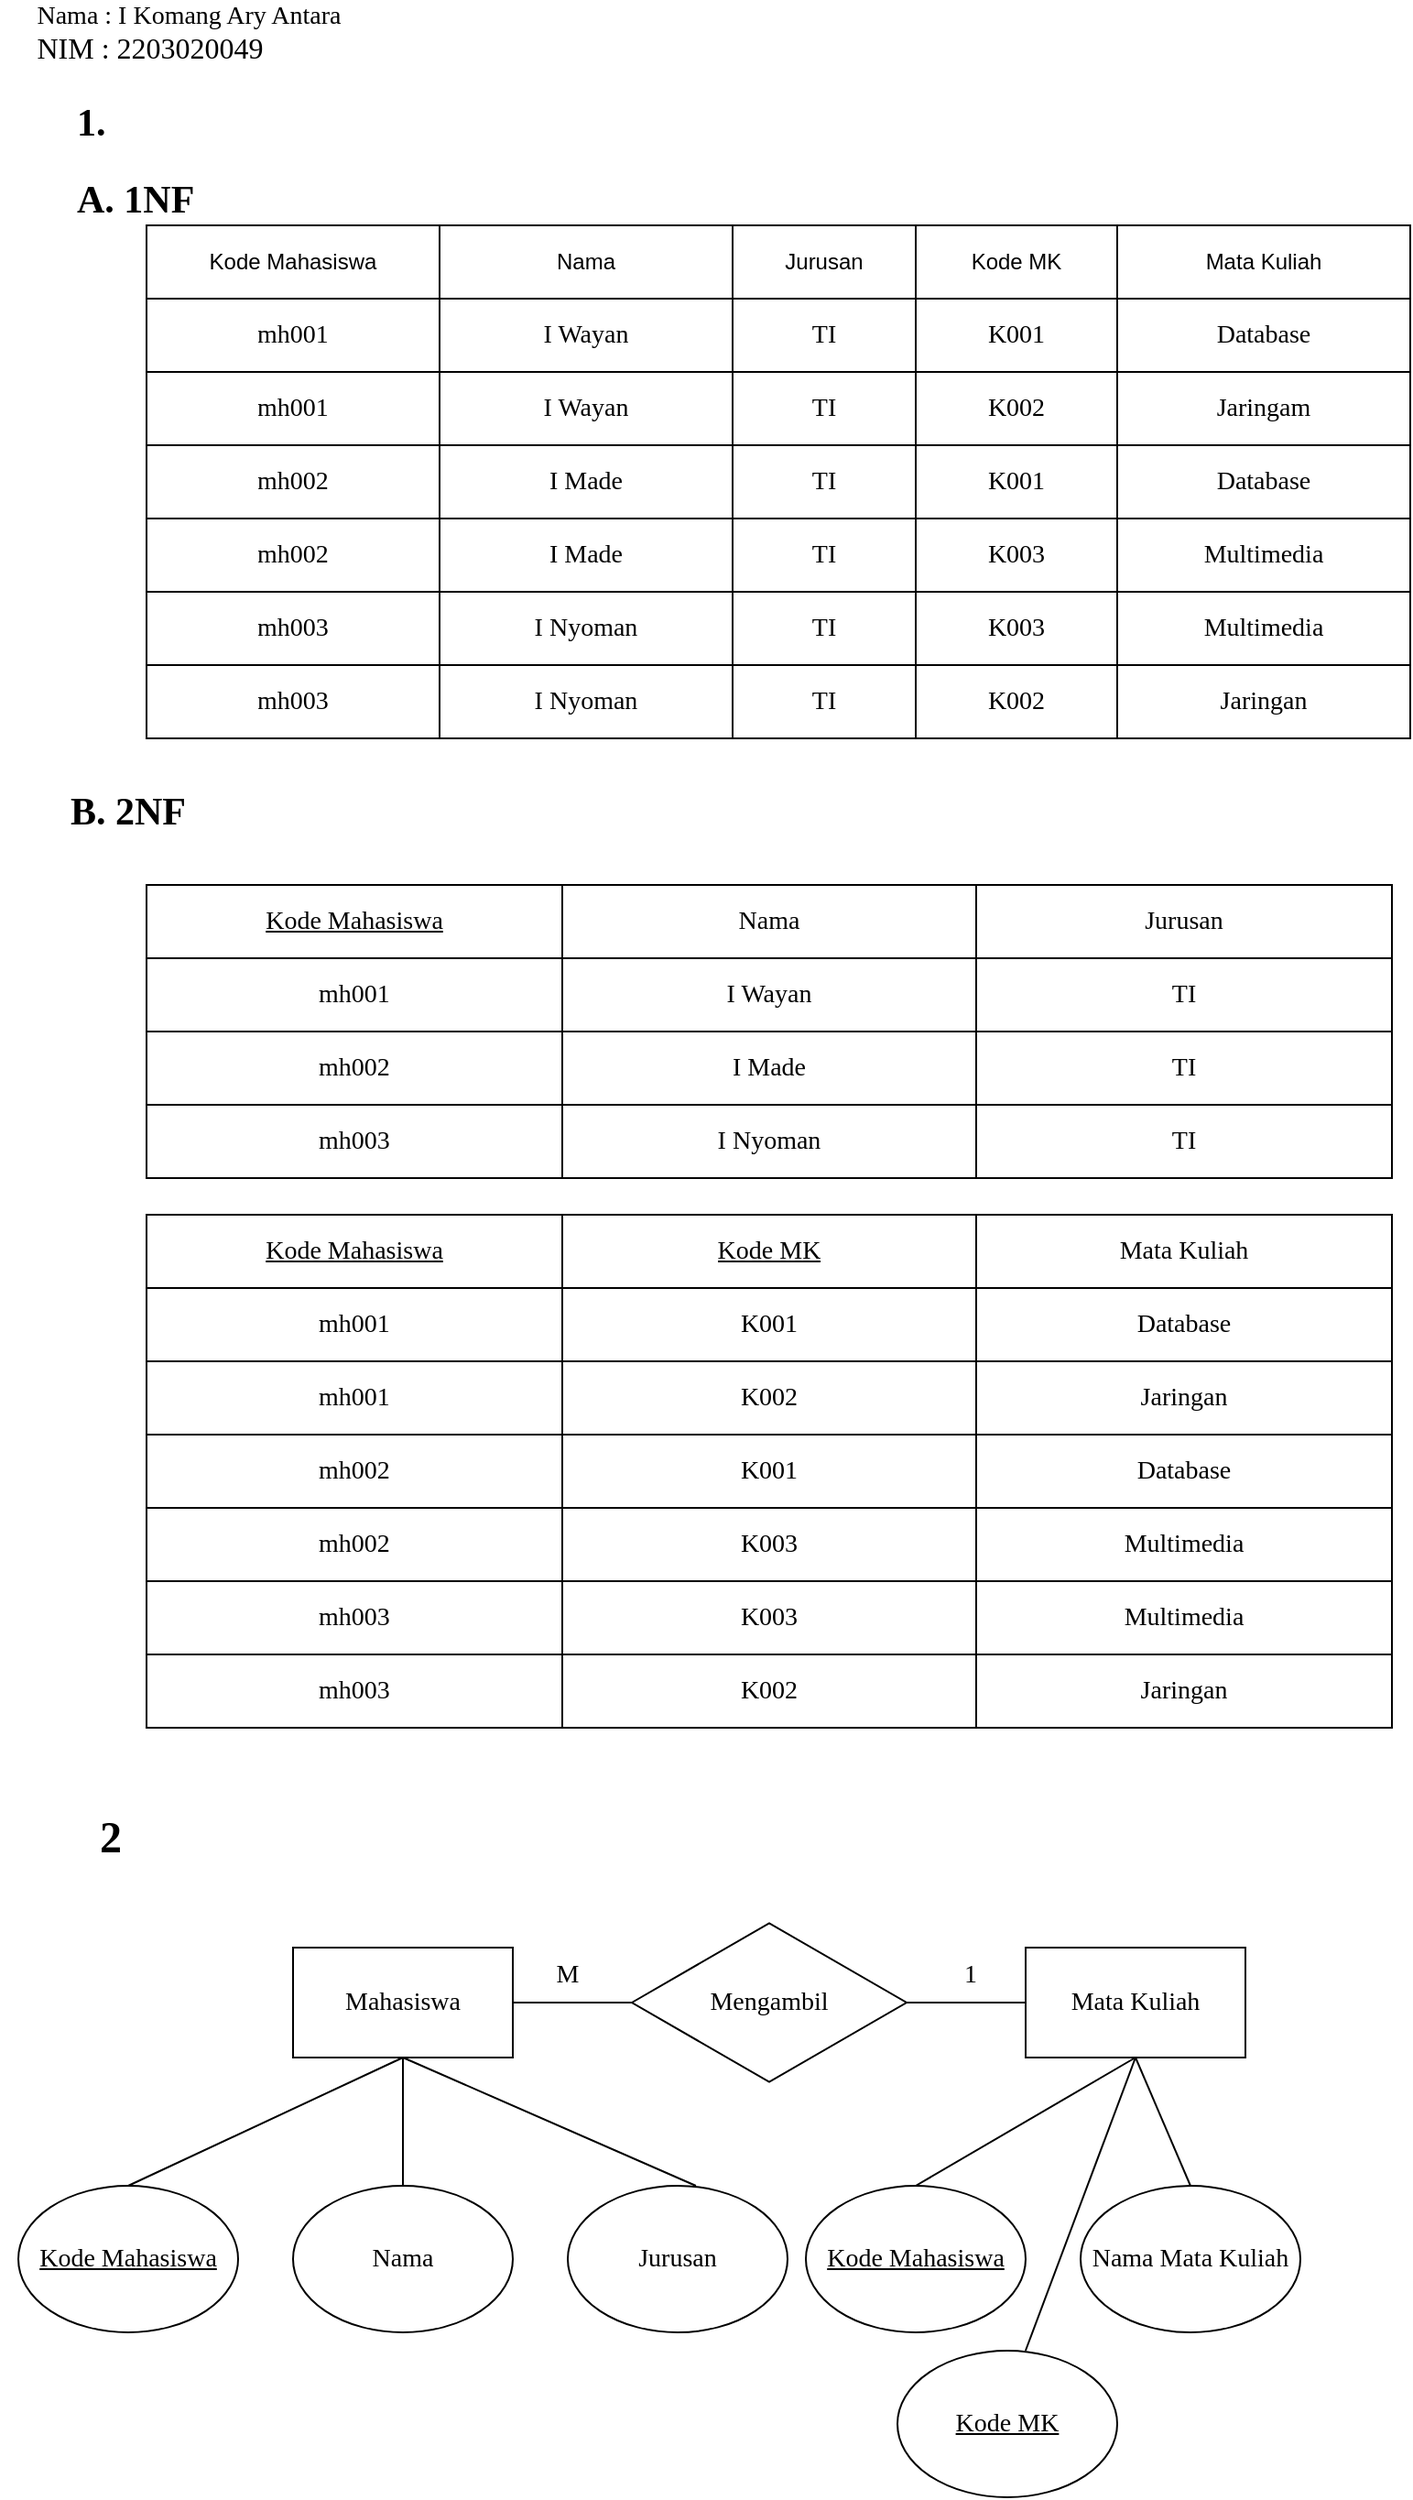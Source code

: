 <mxfile version="20.5.1" type="github">
  <diagram id="8SIuYegPUo8qyP7sDiCX" name="Halaman-1">
    <mxGraphModel dx="868" dy="454" grid="1" gridSize="10" guides="1" tooltips="1" connect="1" arrows="1" fold="1" page="1" pageScale="1" pageWidth="827" pageHeight="1169" math="0" shadow="0">
      <root>
        <mxCell id="0" />
        <mxCell id="1" parent="0" />
        <mxCell id="fAeGSXk5TGe6wn7kvDXG-1" value="Kode Mahasiswa" style="rounded=0;whiteSpace=wrap;html=1;" vertex="1" parent="1">
          <mxGeometry x="80" y="140" width="160" height="40" as="geometry" />
        </mxCell>
        <mxCell id="fAeGSXk5TGe6wn7kvDXG-2" value="&lt;div style=&quot;text-align: left;&quot;&gt;&lt;span style=&quot;background-color: initial;&quot;&gt;&lt;font face=&quot;Times New Roman&quot; style=&quot;font-size: 14px;&quot;&gt;Nama : I Komang Ary Antara&amp;nbsp;&lt;/font&gt;&lt;/span&gt;&lt;/div&gt;&lt;div style=&quot;text-align: left;&quot;&gt;&lt;span style=&quot;background-color: initial;&quot;&gt;&lt;font face=&quot;Times New Roman&quot; size=&quot;3&quot;&gt;NIM : 2203020049&lt;/font&gt;&lt;/span&gt;&lt;/div&gt;" style="text;html=1;strokeColor=none;fillColor=none;align=center;verticalAlign=middle;whiteSpace=wrap;rounded=0;" vertex="1" parent="1">
          <mxGeometry y="20" width="210" height="30" as="geometry" />
        </mxCell>
        <mxCell id="fAeGSXk5TGe6wn7kvDXG-4" value="&lt;h2&gt;1.&amp;nbsp;&amp;nbsp;&lt;/h2&gt;&lt;h2&gt;A. 1NF&lt;/h2&gt;" style="text;html=1;strokeColor=none;fillColor=none;align=left;verticalAlign=middle;whiteSpace=wrap;rounded=0;fontFamily=Times New Roman;fontSize=14;" vertex="1" parent="1">
          <mxGeometry x="40" y="90" width="120" height="30" as="geometry" />
        </mxCell>
        <mxCell id="fAeGSXk5TGe6wn7kvDXG-5" value="Nama" style="rounded=0;whiteSpace=wrap;html=1;" vertex="1" parent="1">
          <mxGeometry x="240" y="140" width="160" height="40" as="geometry" />
        </mxCell>
        <mxCell id="fAeGSXk5TGe6wn7kvDXG-6" value="Jurusan" style="rounded=0;whiteSpace=wrap;html=1;" vertex="1" parent="1">
          <mxGeometry x="400" y="140" width="100" height="40" as="geometry" />
        </mxCell>
        <mxCell id="fAeGSXk5TGe6wn7kvDXG-7" value="Kode MK" style="rounded=0;whiteSpace=wrap;html=1;" vertex="1" parent="1">
          <mxGeometry x="500" y="140" width="110" height="40" as="geometry" />
        </mxCell>
        <mxCell id="fAeGSXk5TGe6wn7kvDXG-8" value="Mata Kuliah" style="rounded=0;whiteSpace=wrap;html=1;" vertex="1" parent="1">
          <mxGeometry x="610" y="140" width="160" height="40" as="geometry" />
        </mxCell>
        <mxCell id="fAeGSXk5TGe6wn7kvDXG-10" value="" style="shape=table;html=1;whiteSpace=wrap;startSize=0;container=1;collapsible=0;childLayout=tableLayout;fontFamily=Times New Roman;fontSize=14;" vertex="1" parent="1">
          <mxGeometry x="80" y="180" width="690" height="240" as="geometry" />
        </mxCell>
        <mxCell id="fAeGSXk5TGe6wn7kvDXG-11" value="" style="shape=tableRow;horizontal=0;startSize=0;swimlaneHead=0;swimlaneBody=0;top=0;left=0;bottom=0;right=0;collapsible=0;dropTarget=0;fillColor=none;points=[[0,0.5],[1,0.5]];portConstraint=eastwest;fontFamily=Times New Roman;fontSize=14;" vertex="1" parent="fAeGSXk5TGe6wn7kvDXG-10">
          <mxGeometry width="690" height="40" as="geometry" />
        </mxCell>
        <mxCell id="fAeGSXk5TGe6wn7kvDXG-96" value="mh001" style="shape=partialRectangle;html=1;whiteSpace=wrap;connectable=0;fillColor=none;top=0;left=0;bottom=0;right=0;overflow=hidden;fontFamily=Times New Roman;fontSize=14;" vertex="1" parent="fAeGSXk5TGe6wn7kvDXG-11">
          <mxGeometry width="160" height="40" as="geometry">
            <mxRectangle width="160" height="40" as="alternateBounds" />
          </mxGeometry>
        </mxCell>
        <mxCell id="fAeGSXk5TGe6wn7kvDXG-93" value="I Wayan" style="shape=partialRectangle;html=1;whiteSpace=wrap;connectable=0;fillColor=none;top=0;left=0;bottom=0;right=0;overflow=hidden;fontFamily=Times New Roman;fontSize=14;" vertex="1" parent="fAeGSXk5TGe6wn7kvDXG-11">
          <mxGeometry x="160" width="160" height="40" as="geometry">
            <mxRectangle width="160" height="40" as="alternateBounds" />
          </mxGeometry>
        </mxCell>
        <mxCell id="fAeGSXk5TGe6wn7kvDXG-12" value="TI" style="shape=partialRectangle;html=1;whiteSpace=wrap;connectable=0;fillColor=none;top=0;left=0;bottom=0;right=0;overflow=hidden;fontFamily=Times New Roman;fontSize=14;" vertex="1" parent="fAeGSXk5TGe6wn7kvDXG-11">
          <mxGeometry x="320" width="100" height="40" as="geometry">
            <mxRectangle width="100" height="40" as="alternateBounds" />
          </mxGeometry>
        </mxCell>
        <mxCell id="fAeGSXk5TGe6wn7kvDXG-13" value="K001" style="shape=partialRectangle;html=1;whiteSpace=wrap;connectable=0;fillColor=none;top=0;left=0;bottom=0;right=0;overflow=hidden;fontFamily=Times New Roman;fontSize=14;" vertex="1" parent="fAeGSXk5TGe6wn7kvDXG-11">
          <mxGeometry x="420" width="110" height="40" as="geometry">
            <mxRectangle width="110" height="40" as="alternateBounds" />
          </mxGeometry>
        </mxCell>
        <mxCell id="fAeGSXk5TGe6wn7kvDXG-14" value="Database" style="shape=partialRectangle;html=1;whiteSpace=wrap;connectable=0;fillColor=none;top=0;left=0;bottom=0;right=0;overflow=hidden;fontFamily=Times New Roman;fontSize=14;" vertex="1" parent="fAeGSXk5TGe6wn7kvDXG-11">
          <mxGeometry x="530" width="160" height="40" as="geometry">
            <mxRectangle width="160" height="40" as="alternateBounds" />
          </mxGeometry>
        </mxCell>
        <mxCell id="fAeGSXk5TGe6wn7kvDXG-15" value="" style="shape=tableRow;horizontal=0;startSize=0;swimlaneHead=0;swimlaneBody=0;top=0;left=0;bottom=0;right=0;collapsible=0;dropTarget=0;fillColor=none;points=[[0,0.5],[1,0.5]];portConstraint=eastwest;fontFamily=Times New Roman;fontSize=14;" vertex="1" parent="fAeGSXk5TGe6wn7kvDXG-10">
          <mxGeometry y="40" width="690" height="40" as="geometry" />
        </mxCell>
        <mxCell id="fAeGSXk5TGe6wn7kvDXG-97" value="mh001" style="shape=partialRectangle;html=1;whiteSpace=wrap;connectable=0;fillColor=none;top=0;left=0;bottom=0;right=0;overflow=hidden;fontFamily=Times New Roman;fontSize=14;" vertex="1" parent="fAeGSXk5TGe6wn7kvDXG-15">
          <mxGeometry width="160" height="40" as="geometry">
            <mxRectangle width="160" height="40" as="alternateBounds" />
          </mxGeometry>
        </mxCell>
        <mxCell id="fAeGSXk5TGe6wn7kvDXG-94" value="I Wayan" style="shape=partialRectangle;html=1;whiteSpace=wrap;connectable=0;fillColor=none;top=0;left=0;bottom=0;right=0;overflow=hidden;fontFamily=Times New Roman;fontSize=14;" vertex="1" parent="fAeGSXk5TGe6wn7kvDXG-15">
          <mxGeometry x="160" width="160" height="40" as="geometry">
            <mxRectangle width="160" height="40" as="alternateBounds" />
          </mxGeometry>
        </mxCell>
        <mxCell id="fAeGSXk5TGe6wn7kvDXG-16" value="TI" style="shape=partialRectangle;html=1;whiteSpace=wrap;connectable=0;fillColor=none;top=0;left=0;bottom=0;right=0;overflow=hidden;fontFamily=Times New Roman;fontSize=14;" vertex="1" parent="fAeGSXk5TGe6wn7kvDXG-15">
          <mxGeometry x="320" width="100" height="40" as="geometry">
            <mxRectangle width="100" height="40" as="alternateBounds" />
          </mxGeometry>
        </mxCell>
        <mxCell id="fAeGSXk5TGe6wn7kvDXG-17" value="K002" style="shape=partialRectangle;html=1;whiteSpace=wrap;connectable=0;fillColor=none;top=0;left=0;bottom=0;right=0;overflow=hidden;fontFamily=Times New Roman;fontSize=14;" vertex="1" parent="fAeGSXk5TGe6wn7kvDXG-15">
          <mxGeometry x="420" width="110" height="40" as="geometry">
            <mxRectangle width="110" height="40" as="alternateBounds" />
          </mxGeometry>
        </mxCell>
        <mxCell id="fAeGSXk5TGe6wn7kvDXG-18" value="Jaringam" style="shape=partialRectangle;html=1;whiteSpace=wrap;connectable=0;fillColor=none;top=0;left=0;bottom=0;right=0;overflow=hidden;fontFamily=Times New Roman;fontSize=14;" vertex="1" parent="fAeGSXk5TGe6wn7kvDXG-15">
          <mxGeometry x="530" width="160" height="40" as="geometry">
            <mxRectangle width="160" height="40" as="alternateBounds" />
          </mxGeometry>
        </mxCell>
        <mxCell id="fAeGSXk5TGe6wn7kvDXG-99" style="shape=tableRow;horizontal=0;startSize=0;swimlaneHead=0;swimlaneBody=0;top=0;left=0;bottom=0;right=0;collapsible=0;dropTarget=0;fillColor=none;points=[[0,0.5],[1,0.5]];portConstraint=eastwest;fontFamily=Times New Roman;fontSize=14;" vertex="1" parent="fAeGSXk5TGe6wn7kvDXG-10">
          <mxGeometry y="80" width="690" height="40" as="geometry" />
        </mxCell>
        <mxCell id="fAeGSXk5TGe6wn7kvDXG-100" value="mh002" style="shape=partialRectangle;html=1;whiteSpace=wrap;connectable=0;fillColor=none;top=0;left=0;bottom=0;right=0;overflow=hidden;fontFamily=Times New Roman;fontSize=14;" vertex="1" parent="fAeGSXk5TGe6wn7kvDXG-99">
          <mxGeometry width="160" height="40" as="geometry">
            <mxRectangle width="160" height="40" as="alternateBounds" />
          </mxGeometry>
        </mxCell>
        <mxCell id="fAeGSXk5TGe6wn7kvDXG-101" value="I Made" style="shape=partialRectangle;html=1;whiteSpace=wrap;connectable=0;fillColor=none;top=0;left=0;bottom=0;right=0;overflow=hidden;fontFamily=Times New Roman;fontSize=14;" vertex="1" parent="fAeGSXk5TGe6wn7kvDXG-99">
          <mxGeometry x="160" width="160" height="40" as="geometry">
            <mxRectangle width="160" height="40" as="alternateBounds" />
          </mxGeometry>
        </mxCell>
        <mxCell id="fAeGSXk5TGe6wn7kvDXG-102" value="TI" style="shape=partialRectangle;html=1;whiteSpace=wrap;connectable=0;fillColor=none;top=0;left=0;bottom=0;right=0;overflow=hidden;fontFamily=Times New Roman;fontSize=14;" vertex="1" parent="fAeGSXk5TGe6wn7kvDXG-99">
          <mxGeometry x="320" width="100" height="40" as="geometry">
            <mxRectangle width="100" height="40" as="alternateBounds" />
          </mxGeometry>
        </mxCell>
        <mxCell id="fAeGSXk5TGe6wn7kvDXG-103" value="K001" style="shape=partialRectangle;html=1;whiteSpace=wrap;connectable=0;fillColor=none;top=0;left=0;bottom=0;right=0;overflow=hidden;fontFamily=Times New Roman;fontSize=14;" vertex="1" parent="fAeGSXk5TGe6wn7kvDXG-99">
          <mxGeometry x="420" width="110" height="40" as="geometry">
            <mxRectangle width="110" height="40" as="alternateBounds" />
          </mxGeometry>
        </mxCell>
        <mxCell id="fAeGSXk5TGe6wn7kvDXG-104" value="Database" style="shape=partialRectangle;html=1;whiteSpace=wrap;connectable=0;fillColor=none;top=0;left=0;bottom=0;right=0;overflow=hidden;pointerEvents=1;fontFamily=Times New Roman;fontSize=14;" vertex="1" parent="fAeGSXk5TGe6wn7kvDXG-99">
          <mxGeometry x="530" width="160" height="40" as="geometry">
            <mxRectangle width="160" height="40" as="alternateBounds" />
          </mxGeometry>
        </mxCell>
        <mxCell id="fAeGSXk5TGe6wn7kvDXG-105" style="shape=tableRow;horizontal=0;startSize=0;swimlaneHead=0;swimlaneBody=0;top=0;left=0;bottom=0;right=0;collapsible=0;dropTarget=0;fillColor=none;points=[[0,0.5],[1,0.5]];portConstraint=eastwest;fontFamily=Times New Roman;fontSize=14;" vertex="1" parent="fAeGSXk5TGe6wn7kvDXG-10">
          <mxGeometry y="120" width="690" height="40" as="geometry" />
        </mxCell>
        <mxCell id="fAeGSXk5TGe6wn7kvDXG-106" value="mh002" style="shape=partialRectangle;html=1;whiteSpace=wrap;connectable=0;fillColor=none;top=0;left=0;bottom=0;right=0;overflow=hidden;fontFamily=Times New Roman;fontSize=14;" vertex="1" parent="fAeGSXk5TGe6wn7kvDXG-105">
          <mxGeometry width="160" height="40" as="geometry">
            <mxRectangle width="160" height="40" as="alternateBounds" />
          </mxGeometry>
        </mxCell>
        <mxCell id="fAeGSXk5TGe6wn7kvDXG-107" value="I Made" style="shape=partialRectangle;html=1;whiteSpace=wrap;connectable=0;fillColor=none;top=0;left=0;bottom=0;right=0;overflow=hidden;fontFamily=Times New Roman;fontSize=14;" vertex="1" parent="fAeGSXk5TGe6wn7kvDXG-105">
          <mxGeometry x="160" width="160" height="40" as="geometry">
            <mxRectangle width="160" height="40" as="alternateBounds" />
          </mxGeometry>
        </mxCell>
        <mxCell id="fAeGSXk5TGe6wn7kvDXG-108" value="TI" style="shape=partialRectangle;html=1;whiteSpace=wrap;connectable=0;fillColor=none;top=0;left=0;bottom=0;right=0;overflow=hidden;fontFamily=Times New Roman;fontSize=14;" vertex="1" parent="fAeGSXk5TGe6wn7kvDXG-105">
          <mxGeometry x="320" width="100" height="40" as="geometry">
            <mxRectangle width="100" height="40" as="alternateBounds" />
          </mxGeometry>
        </mxCell>
        <mxCell id="fAeGSXk5TGe6wn7kvDXG-109" value="K003" style="shape=partialRectangle;html=1;whiteSpace=wrap;connectable=0;fillColor=none;top=0;left=0;bottom=0;right=0;overflow=hidden;fontFamily=Times New Roman;fontSize=14;" vertex="1" parent="fAeGSXk5TGe6wn7kvDXG-105">
          <mxGeometry x="420" width="110" height="40" as="geometry">
            <mxRectangle width="110" height="40" as="alternateBounds" />
          </mxGeometry>
        </mxCell>
        <mxCell id="fAeGSXk5TGe6wn7kvDXG-110" value="Multimedia" style="shape=partialRectangle;html=1;whiteSpace=wrap;connectable=0;fillColor=none;top=0;left=0;bottom=0;right=0;overflow=hidden;pointerEvents=1;fontFamily=Times New Roman;fontSize=14;" vertex="1" parent="fAeGSXk5TGe6wn7kvDXG-105">
          <mxGeometry x="530" width="160" height="40" as="geometry">
            <mxRectangle width="160" height="40" as="alternateBounds" />
          </mxGeometry>
        </mxCell>
        <mxCell id="fAeGSXk5TGe6wn7kvDXG-111" style="shape=tableRow;horizontal=0;startSize=0;swimlaneHead=0;swimlaneBody=0;top=0;left=0;bottom=0;right=0;collapsible=0;dropTarget=0;fillColor=none;points=[[0,0.5],[1,0.5]];portConstraint=eastwest;fontFamily=Times New Roman;fontSize=14;" vertex="1" parent="fAeGSXk5TGe6wn7kvDXG-10">
          <mxGeometry y="160" width="690" height="40" as="geometry" />
        </mxCell>
        <mxCell id="fAeGSXk5TGe6wn7kvDXG-112" value="mh003" style="shape=partialRectangle;html=1;whiteSpace=wrap;connectable=0;fillColor=none;top=0;left=0;bottom=0;right=0;overflow=hidden;fontFamily=Times New Roman;fontSize=14;" vertex="1" parent="fAeGSXk5TGe6wn7kvDXG-111">
          <mxGeometry width="160" height="40" as="geometry">
            <mxRectangle width="160" height="40" as="alternateBounds" />
          </mxGeometry>
        </mxCell>
        <mxCell id="fAeGSXk5TGe6wn7kvDXG-113" value="I Nyoman" style="shape=partialRectangle;html=1;whiteSpace=wrap;connectable=0;fillColor=none;top=0;left=0;bottom=0;right=0;overflow=hidden;fontFamily=Times New Roman;fontSize=14;" vertex="1" parent="fAeGSXk5TGe6wn7kvDXG-111">
          <mxGeometry x="160" width="160" height="40" as="geometry">
            <mxRectangle width="160" height="40" as="alternateBounds" />
          </mxGeometry>
        </mxCell>
        <mxCell id="fAeGSXk5TGe6wn7kvDXG-114" value="TI" style="shape=partialRectangle;html=1;whiteSpace=wrap;connectable=0;fillColor=none;top=0;left=0;bottom=0;right=0;overflow=hidden;fontFamily=Times New Roman;fontSize=14;" vertex="1" parent="fAeGSXk5TGe6wn7kvDXG-111">
          <mxGeometry x="320" width="100" height="40" as="geometry">
            <mxRectangle width="100" height="40" as="alternateBounds" />
          </mxGeometry>
        </mxCell>
        <mxCell id="fAeGSXk5TGe6wn7kvDXG-115" value="K003" style="shape=partialRectangle;html=1;whiteSpace=wrap;connectable=0;fillColor=none;top=0;left=0;bottom=0;right=0;overflow=hidden;fontFamily=Times New Roman;fontSize=14;" vertex="1" parent="fAeGSXk5TGe6wn7kvDXG-111">
          <mxGeometry x="420" width="110" height="40" as="geometry">
            <mxRectangle width="110" height="40" as="alternateBounds" />
          </mxGeometry>
        </mxCell>
        <mxCell id="fAeGSXk5TGe6wn7kvDXG-116" value="Multimedia" style="shape=partialRectangle;html=1;whiteSpace=wrap;connectable=0;fillColor=none;top=0;left=0;bottom=0;right=0;overflow=hidden;pointerEvents=1;fontFamily=Times New Roman;fontSize=14;" vertex="1" parent="fAeGSXk5TGe6wn7kvDXG-111">
          <mxGeometry x="530" width="160" height="40" as="geometry">
            <mxRectangle width="160" height="40" as="alternateBounds" />
          </mxGeometry>
        </mxCell>
        <mxCell id="fAeGSXk5TGe6wn7kvDXG-19" value="" style="shape=tableRow;horizontal=0;startSize=0;swimlaneHead=0;swimlaneBody=0;top=0;left=0;bottom=0;right=0;collapsible=0;dropTarget=0;fillColor=none;points=[[0,0.5],[1,0.5]];portConstraint=eastwest;fontFamily=Times New Roman;fontSize=14;" vertex="1" parent="fAeGSXk5TGe6wn7kvDXG-10">
          <mxGeometry y="200" width="690" height="40" as="geometry" />
        </mxCell>
        <mxCell id="fAeGSXk5TGe6wn7kvDXG-98" value="mh003" style="shape=partialRectangle;html=1;whiteSpace=wrap;connectable=0;fillColor=none;top=0;left=0;bottom=0;right=0;overflow=hidden;fontFamily=Times New Roman;fontSize=14;" vertex="1" parent="fAeGSXk5TGe6wn7kvDXG-19">
          <mxGeometry width="160" height="40" as="geometry">
            <mxRectangle width="160" height="40" as="alternateBounds" />
          </mxGeometry>
        </mxCell>
        <mxCell id="fAeGSXk5TGe6wn7kvDXG-95" value="I Nyoman" style="shape=partialRectangle;html=1;whiteSpace=wrap;connectable=0;fillColor=none;top=0;left=0;bottom=0;right=0;overflow=hidden;fontFamily=Times New Roman;fontSize=14;" vertex="1" parent="fAeGSXk5TGe6wn7kvDXG-19">
          <mxGeometry x="160" width="160" height="40" as="geometry">
            <mxRectangle width="160" height="40" as="alternateBounds" />
          </mxGeometry>
        </mxCell>
        <mxCell id="fAeGSXk5TGe6wn7kvDXG-20" value="TI" style="shape=partialRectangle;html=1;whiteSpace=wrap;connectable=0;fillColor=none;top=0;left=0;bottom=0;right=0;overflow=hidden;fontFamily=Times New Roman;fontSize=14;" vertex="1" parent="fAeGSXk5TGe6wn7kvDXG-19">
          <mxGeometry x="320" width="100" height="40" as="geometry">
            <mxRectangle width="100" height="40" as="alternateBounds" />
          </mxGeometry>
        </mxCell>
        <mxCell id="fAeGSXk5TGe6wn7kvDXG-21" value="K002" style="shape=partialRectangle;html=1;whiteSpace=wrap;connectable=0;fillColor=none;top=0;left=0;bottom=0;right=0;overflow=hidden;fontFamily=Times New Roman;fontSize=14;" vertex="1" parent="fAeGSXk5TGe6wn7kvDXG-19">
          <mxGeometry x="420" width="110" height="40" as="geometry">
            <mxRectangle width="110" height="40" as="alternateBounds" />
          </mxGeometry>
        </mxCell>
        <mxCell id="fAeGSXk5TGe6wn7kvDXG-22" value="Jaringan" style="shape=partialRectangle;html=1;whiteSpace=wrap;connectable=0;fillColor=none;top=0;left=0;bottom=0;right=0;overflow=hidden;pointerEvents=1;fontFamily=Times New Roman;fontSize=14;" vertex="1" parent="fAeGSXk5TGe6wn7kvDXG-19">
          <mxGeometry x="530" width="160" height="40" as="geometry">
            <mxRectangle width="160" height="40" as="alternateBounds" />
          </mxGeometry>
        </mxCell>
        <mxCell id="fAeGSXk5TGe6wn7kvDXG-117" value="&lt;h2&gt;B. 2NF&lt;/h2&gt;" style="text;html=1;strokeColor=none;fillColor=none;align=center;verticalAlign=middle;whiteSpace=wrap;rounded=0;fontFamily=Times New Roman;fontSize=14;" vertex="1" parent="1">
          <mxGeometry x="30" y="440" width="80" height="40" as="geometry" />
        </mxCell>
        <mxCell id="fAeGSXk5TGe6wn7kvDXG-118" value="" style="shape=table;html=1;whiteSpace=wrap;startSize=0;container=1;collapsible=0;childLayout=tableLayout;fontFamily=Times New Roman;fontSize=14;" vertex="1" parent="1">
          <mxGeometry x="80" y="500" width="680" height="160" as="geometry" />
        </mxCell>
        <mxCell id="fAeGSXk5TGe6wn7kvDXG-119" value="" style="shape=tableRow;horizontal=0;startSize=0;swimlaneHead=0;swimlaneBody=0;top=0;left=0;bottom=0;right=0;collapsible=0;dropTarget=0;fillColor=none;points=[[0,0.5],[1,0.5]];portConstraint=eastwest;fontFamily=Times New Roman;fontSize=14;" vertex="1" parent="fAeGSXk5TGe6wn7kvDXG-118">
          <mxGeometry width="680" height="40" as="geometry" />
        </mxCell>
        <mxCell id="fAeGSXk5TGe6wn7kvDXG-120" value="&lt;u&gt;Kode Mahasiswa&lt;/u&gt;" style="shape=partialRectangle;html=1;whiteSpace=wrap;connectable=0;fillColor=none;top=0;left=0;bottom=0;right=0;overflow=hidden;fontFamily=Times New Roman;fontSize=14;" vertex="1" parent="fAeGSXk5TGe6wn7kvDXG-119">
          <mxGeometry width="227" height="40" as="geometry">
            <mxRectangle width="227" height="40" as="alternateBounds" />
          </mxGeometry>
        </mxCell>
        <mxCell id="fAeGSXk5TGe6wn7kvDXG-121" value="Nama" style="shape=partialRectangle;html=1;whiteSpace=wrap;connectable=0;fillColor=none;top=0;left=0;bottom=0;right=0;overflow=hidden;fontFamily=Times New Roman;fontSize=14;" vertex="1" parent="fAeGSXk5TGe6wn7kvDXG-119">
          <mxGeometry x="227" width="226" height="40" as="geometry">
            <mxRectangle width="226" height="40" as="alternateBounds" />
          </mxGeometry>
        </mxCell>
        <mxCell id="fAeGSXk5TGe6wn7kvDXG-122" value="Jurusan" style="shape=partialRectangle;html=1;whiteSpace=wrap;connectable=0;fillColor=none;top=0;left=0;bottom=0;right=0;overflow=hidden;fontFamily=Times New Roman;fontSize=14;" vertex="1" parent="fAeGSXk5TGe6wn7kvDXG-119">
          <mxGeometry x="453" width="227" height="40" as="geometry">
            <mxRectangle width="227" height="40" as="alternateBounds" />
          </mxGeometry>
        </mxCell>
        <mxCell id="fAeGSXk5TGe6wn7kvDXG-123" value="" style="shape=tableRow;horizontal=0;startSize=0;swimlaneHead=0;swimlaneBody=0;top=0;left=0;bottom=0;right=0;collapsible=0;dropTarget=0;fillColor=none;points=[[0,0.5],[1,0.5]];portConstraint=eastwest;fontFamily=Times New Roman;fontSize=14;" vertex="1" parent="fAeGSXk5TGe6wn7kvDXG-118">
          <mxGeometry y="40" width="680" height="40" as="geometry" />
        </mxCell>
        <mxCell id="fAeGSXk5TGe6wn7kvDXG-124" value="mh001" style="shape=partialRectangle;html=1;whiteSpace=wrap;connectable=0;fillColor=none;top=0;left=0;bottom=0;right=0;overflow=hidden;fontFamily=Times New Roman;fontSize=14;" vertex="1" parent="fAeGSXk5TGe6wn7kvDXG-123">
          <mxGeometry width="227" height="40" as="geometry">
            <mxRectangle width="227" height="40" as="alternateBounds" />
          </mxGeometry>
        </mxCell>
        <mxCell id="fAeGSXk5TGe6wn7kvDXG-125" value="I Wayan" style="shape=partialRectangle;html=1;whiteSpace=wrap;connectable=0;fillColor=none;top=0;left=0;bottom=0;right=0;overflow=hidden;fontFamily=Times New Roman;fontSize=14;" vertex="1" parent="fAeGSXk5TGe6wn7kvDXG-123">
          <mxGeometry x="227" width="226" height="40" as="geometry">
            <mxRectangle width="226" height="40" as="alternateBounds" />
          </mxGeometry>
        </mxCell>
        <mxCell id="fAeGSXk5TGe6wn7kvDXG-126" value="TI" style="shape=partialRectangle;html=1;whiteSpace=wrap;connectable=0;fillColor=none;top=0;left=0;bottom=0;right=0;overflow=hidden;fontFamily=Times New Roman;fontSize=14;" vertex="1" parent="fAeGSXk5TGe6wn7kvDXG-123">
          <mxGeometry x="453" width="227" height="40" as="geometry">
            <mxRectangle width="227" height="40" as="alternateBounds" />
          </mxGeometry>
        </mxCell>
        <mxCell id="fAeGSXk5TGe6wn7kvDXG-127" value="" style="shape=tableRow;horizontal=0;startSize=0;swimlaneHead=0;swimlaneBody=0;top=0;left=0;bottom=0;right=0;collapsible=0;dropTarget=0;fillColor=none;points=[[0,0.5],[1,0.5]];portConstraint=eastwest;fontFamily=Times New Roman;fontSize=14;" vertex="1" parent="fAeGSXk5TGe6wn7kvDXG-118">
          <mxGeometry y="80" width="680" height="40" as="geometry" />
        </mxCell>
        <mxCell id="fAeGSXk5TGe6wn7kvDXG-128" value="mh002" style="shape=partialRectangle;html=1;whiteSpace=wrap;connectable=0;fillColor=none;top=0;left=0;bottom=0;right=0;overflow=hidden;fontFamily=Times New Roman;fontSize=14;" vertex="1" parent="fAeGSXk5TGe6wn7kvDXG-127">
          <mxGeometry width="227" height="40" as="geometry">
            <mxRectangle width="227" height="40" as="alternateBounds" />
          </mxGeometry>
        </mxCell>
        <mxCell id="fAeGSXk5TGe6wn7kvDXG-129" value="I Made" style="shape=partialRectangle;html=1;whiteSpace=wrap;connectable=0;fillColor=none;top=0;left=0;bottom=0;right=0;overflow=hidden;fontFamily=Times New Roman;fontSize=14;" vertex="1" parent="fAeGSXk5TGe6wn7kvDXG-127">
          <mxGeometry x="227" width="226" height="40" as="geometry">
            <mxRectangle width="226" height="40" as="alternateBounds" />
          </mxGeometry>
        </mxCell>
        <mxCell id="fAeGSXk5TGe6wn7kvDXG-130" value="TI" style="shape=partialRectangle;html=1;whiteSpace=wrap;connectable=0;fillColor=none;top=0;left=0;bottom=0;right=0;overflow=hidden;pointerEvents=1;fontFamily=Times New Roman;fontSize=14;" vertex="1" parent="fAeGSXk5TGe6wn7kvDXG-127">
          <mxGeometry x="453" width="227" height="40" as="geometry">
            <mxRectangle width="227" height="40" as="alternateBounds" />
          </mxGeometry>
        </mxCell>
        <mxCell id="fAeGSXk5TGe6wn7kvDXG-155" style="shape=tableRow;horizontal=0;startSize=0;swimlaneHead=0;swimlaneBody=0;top=0;left=0;bottom=0;right=0;collapsible=0;dropTarget=0;fillColor=none;points=[[0,0.5],[1,0.5]];portConstraint=eastwest;fontFamily=Times New Roman;fontSize=14;" vertex="1" parent="fAeGSXk5TGe6wn7kvDXG-118">
          <mxGeometry y="120" width="680" height="40" as="geometry" />
        </mxCell>
        <mxCell id="fAeGSXk5TGe6wn7kvDXG-156" value="mh003" style="shape=partialRectangle;html=1;whiteSpace=wrap;connectable=0;fillColor=none;top=0;left=0;bottom=0;right=0;overflow=hidden;fontFamily=Times New Roman;fontSize=14;" vertex="1" parent="fAeGSXk5TGe6wn7kvDXG-155">
          <mxGeometry width="227" height="40" as="geometry">
            <mxRectangle width="227" height="40" as="alternateBounds" />
          </mxGeometry>
        </mxCell>
        <mxCell id="fAeGSXk5TGe6wn7kvDXG-157" value="I Nyoman" style="shape=partialRectangle;html=1;whiteSpace=wrap;connectable=0;fillColor=none;top=0;left=0;bottom=0;right=0;overflow=hidden;fontFamily=Times New Roman;fontSize=14;" vertex="1" parent="fAeGSXk5TGe6wn7kvDXG-155">
          <mxGeometry x="227" width="226" height="40" as="geometry">
            <mxRectangle width="226" height="40" as="alternateBounds" />
          </mxGeometry>
        </mxCell>
        <mxCell id="fAeGSXk5TGe6wn7kvDXG-158" value="TI" style="shape=partialRectangle;html=1;whiteSpace=wrap;connectable=0;fillColor=none;top=0;left=0;bottom=0;right=0;overflow=hidden;pointerEvents=1;fontFamily=Times New Roman;fontSize=14;" vertex="1" parent="fAeGSXk5TGe6wn7kvDXG-155">
          <mxGeometry x="453" width="227" height="40" as="geometry">
            <mxRectangle width="227" height="40" as="alternateBounds" />
          </mxGeometry>
        </mxCell>
        <mxCell id="fAeGSXk5TGe6wn7kvDXG-131" value="" style="shape=table;html=1;whiteSpace=wrap;startSize=0;container=1;collapsible=0;childLayout=tableLayout;fontFamily=Times New Roman;fontSize=14;" vertex="1" parent="1">
          <mxGeometry x="80" y="680" width="680" height="280" as="geometry" />
        </mxCell>
        <mxCell id="fAeGSXk5TGe6wn7kvDXG-132" value="" style="shape=tableRow;horizontal=0;startSize=0;swimlaneHead=0;swimlaneBody=0;top=0;left=0;bottom=0;right=0;collapsible=0;dropTarget=0;fillColor=none;points=[[0,0.5],[1,0.5]];portConstraint=eastwest;fontFamily=Times New Roman;fontSize=14;" vertex="1" parent="fAeGSXk5TGe6wn7kvDXG-131">
          <mxGeometry width="680" height="40" as="geometry" />
        </mxCell>
        <mxCell id="fAeGSXk5TGe6wn7kvDXG-133" value="&lt;u&gt;Kode Mahasiswa&lt;/u&gt;" style="shape=partialRectangle;html=1;whiteSpace=wrap;connectable=0;fillColor=none;top=0;left=0;bottom=0;right=0;overflow=hidden;fontFamily=Times New Roman;fontSize=14;" vertex="1" parent="fAeGSXk5TGe6wn7kvDXG-132">
          <mxGeometry width="227" height="40" as="geometry">
            <mxRectangle width="227" height="40" as="alternateBounds" />
          </mxGeometry>
        </mxCell>
        <mxCell id="fAeGSXk5TGe6wn7kvDXG-134" value="&lt;u&gt;Kode MK&lt;/u&gt;" style="shape=partialRectangle;html=1;whiteSpace=wrap;connectable=0;fillColor=none;top=0;left=0;bottom=0;right=0;overflow=hidden;fontFamily=Times New Roman;fontSize=14;" vertex="1" parent="fAeGSXk5TGe6wn7kvDXG-132">
          <mxGeometry x="227" width="226" height="40" as="geometry">
            <mxRectangle width="226" height="40" as="alternateBounds" />
          </mxGeometry>
        </mxCell>
        <mxCell id="fAeGSXk5TGe6wn7kvDXG-135" value="Mata Kuliah" style="shape=partialRectangle;html=1;whiteSpace=wrap;connectable=0;fillColor=none;top=0;left=0;bottom=0;right=0;overflow=hidden;fontFamily=Times New Roman;fontSize=14;" vertex="1" parent="fAeGSXk5TGe6wn7kvDXG-132">
          <mxGeometry x="453" width="227" height="40" as="geometry">
            <mxRectangle width="227" height="40" as="alternateBounds" />
          </mxGeometry>
        </mxCell>
        <mxCell id="fAeGSXk5TGe6wn7kvDXG-163" style="shape=tableRow;horizontal=0;startSize=0;swimlaneHead=0;swimlaneBody=0;top=0;left=0;bottom=0;right=0;collapsible=0;dropTarget=0;fillColor=none;points=[[0,0.5],[1,0.5]];portConstraint=eastwest;fontFamily=Times New Roman;fontSize=14;" vertex="1" parent="fAeGSXk5TGe6wn7kvDXG-131">
          <mxGeometry y="40" width="680" height="40" as="geometry" />
        </mxCell>
        <mxCell id="fAeGSXk5TGe6wn7kvDXG-164" value="mh001" style="shape=partialRectangle;html=1;whiteSpace=wrap;connectable=0;fillColor=none;top=0;left=0;bottom=0;right=0;overflow=hidden;fontFamily=Times New Roman;fontSize=14;" vertex="1" parent="fAeGSXk5TGe6wn7kvDXG-163">
          <mxGeometry width="227" height="40" as="geometry">
            <mxRectangle width="227" height="40" as="alternateBounds" />
          </mxGeometry>
        </mxCell>
        <mxCell id="fAeGSXk5TGe6wn7kvDXG-165" value="K001" style="shape=partialRectangle;html=1;whiteSpace=wrap;connectable=0;fillColor=none;top=0;left=0;bottom=0;right=0;overflow=hidden;fontFamily=Times New Roman;fontSize=14;" vertex="1" parent="fAeGSXk5TGe6wn7kvDXG-163">
          <mxGeometry x="227" width="226" height="40" as="geometry">
            <mxRectangle width="226" height="40" as="alternateBounds" />
          </mxGeometry>
        </mxCell>
        <mxCell id="fAeGSXk5TGe6wn7kvDXG-166" value="Database" style="shape=partialRectangle;html=1;whiteSpace=wrap;connectable=0;fillColor=none;top=0;left=0;bottom=0;right=0;overflow=hidden;fontFamily=Times New Roman;fontSize=14;" vertex="1" parent="fAeGSXk5TGe6wn7kvDXG-163">
          <mxGeometry x="453" width="227" height="40" as="geometry">
            <mxRectangle width="227" height="40" as="alternateBounds" />
          </mxGeometry>
        </mxCell>
        <mxCell id="fAeGSXk5TGe6wn7kvDXG-167" style="shape=tableRow;horizontal=0;startSize=0;swimlaneHead=0;swimlaneBody=0;top=0;left=0;bottom=0;right=0;collapsible=0;dropTarget=0;fillColor=none;points=[[0,0.5],[1,0.5]];portConstraint=eastwest;fontFamily=Times New Roman;fontSize=14;" vertex="1" parent="fAeGSXk5TGe6wn7kvDXG-131">
          <mxGeometry y="80" width="680" height="40" as="geometry" />
        </mxCell>
        <mxCell id="fAeGSXk5TGe6wn7kvDXG-168" value="mh001" style="shape=partialRectangle;html=1;whiteSpace=wrap;connectable=0;fillColor=none;top=0;left=0;bottom=0;right=0;overflow=hidden;fontFamily=Times New Roman;fontSize=14;" vertex="1" parent="fAeGSXk5TGe6wn7kvDXG-167">
          <mxGeometry width="227" height="40" as="geometry">
            <mxRectangle width="227" height="40" as="alternateBounds" />
          </mxGeometry>
        </mxCell>
        <mxCell id="fAeGSXk5TGe6wn7kvDXG-169" value="K002" style="shape=partialRectangle;html=1;whiteSpace=wrap;connectable=0;fillColor=none;top=0;left=0;bottom=0;right=0;overflow=hidden;fontFamily=Times New Roman;fontSize=14;" vertex="1" parent="fAeGSXk5TGe6wn7kvDXG-167">
          <mxGeometry x="227" width="226" height="40" as="geometry">
            <mxRectangle width="226" height="40" as="alternateBounds" />
          </mxGeometry>
        </mxCell>
        <mxCell id="fAeGSXk5TGe6wn7kvDXG-170" value="Jaringan" style="shape=partialRectangle;html=1;whiteSpace=wrap;connectable=0;fillColor=none;top=0;left=0;bottom=0;right=0;overflow=hidden;fontFamily=Times New Roman;fontSize=14;" vertex="1" parent="fAeGSXk5TGe6wn7kvDXG-167">
          <mxGeometry x="453" width="227" height="40" as="geometry">
            <mxRectangle width="227" height="40" as="alternateBounds" />
          </mxGeometry>
        </mxCell>
        <mxCell id="fAeGSXk5TGe6wn7kvDXG-171" style="shape=tableRow;horizontal=0;startSize=0;swimlaneHead=0;swimlaneBody=0;top=0;left=0;bottom=0;right=0;collapsible=0;dropTarget=0;fillColor=none;points=[[0,0.5],[1,0.5]];portConstraint=eastwest;fontFamily=Times New Roman;fontSize=14;" vertex="1" parent="fAeGSXk5TGe6wn7kvDXG-131">
          <mxGeometry y="120" width="680" height="40" as="geometry" />
        </mxCell>
        <mxCell id="fAeGSXk5TGe6wn7kvDXG-172" value="mh002" style="shape=partialRectangle;html=1;whiteSpace=wrap;connectable=0;fillColor=none;top=0;left=0;bottom=0;right=0;overflow=hidden;fontFamily=Times New Roman;fontSize=14;" vertex="1" parent="fAeGSXk5TGe6wn7kvDXG-171">
          <mxGeometry width="227" height="40" as="geometry">
            <mxRectangle width="227" height="40" as="alternateBounds" />
          </mxGeometry>
        </mxCell>
        <mxCell id="fAeGSXk5TGe6wn7kvDXG-173" value="K001" style="shape=partialRectangle;html=1;whiteSpace=wrap;connectable=0;fillColor=none;top=0;left=0;bottom=0;right=0;overflow=hidden;fontFamily=Times New Roman;fontSize=14;" vertex="1" parent="fAeGSXk5TGe6wn7kvDXG-171">
          <mxGeometry x="227" width="226" height="40" as="geometry">
            <mxRectangle width="226" height="40" as="alternateBounds" />
          </mxGeometry>
        </mxCell>
        <mxCell id="fAeGSXk5TGe6wn7kvDXG-174" value="Database" style="shape=partialRectangle;html=1;whiteSpace=wrap;connectable=0;fillColor=none;top=0;left=0;bottom=0;right=0;overflow=hidden;fontFamily=Times New Roman;fontSize=14;" vertex="1" parent="fAeGSXk5TGe6wn7kvDXG-171">
          <mxGeometry x="453" width="227" height="40" as="geometry">
            <mxRectangle width="227" height="40" as="alternateBounds" />
          </mxGeometry>
        </mxCell>
        <mxCell id="fAeGSXk5TGe6wn7kvDXG-159" style="shape=tableRow;horizontal=0;startSize=0;swimlaneHead=0;swimlaneBody=0;top=0;left=0;bottom=0;right=0;collapsible=0;dropTarget=0;fillColor=none;points=[[0,0.5],[1,0.5]];portConstraint=eastwest;fontFamily=Times New Roman;fontSize=14;" vertex="1" parent="fAeGSXk5TGe6wn7kvDXG-131">
          <mxGeometry y="160" width="680" height="40" as="geometry" />
        </mxCell>
        <mxCell id="fAeGSXk5TGe6wn7kvDXG-160" value="mh002" style="shape=partialRectangle;html=1;whiteSpace=wrap;connectable=0;fillColor=none;top=0;left=0;bottom=0;right=0;overflow=hidden;fontFamily=Times New Roman;fontSize=14;" vertex="1" parent="fAeGSXk5TGe6wn7kvDXG-159">
          <mxGeometry width="227" height="40" as="geometry">
            <mxRectangle width="227" height="40" as="alternateBounds" />
          </mxGeometry>
        </mxCell>
        <mxCell id="fAeGSXk5TGe6wn7kvDXG-161" value="K003" style="shape=partialRectangle;html=1;whiteSpace=wrap;connectable=0;fillColor=none;top=0;left=0;bottom=0;right=0;overflow=hidden;fontFamily=Times New Roman;fontSize=14;" vertex="1" parent="fAeGSXk5TGe6wn7kvDXG-159">
          <mxGeometry x="227" width="226" height="40" as="geometry">
            <mxRectangle width="226" height="40" as="alternateBounds" />
          </mxGeometry>
        </mxCell>
        <mxCell id="fAeGSXk5TGe6wn7kvDXG-162" value="Multimedia" style="shape=partialRectangle;html=1;whiteSpace=wrap;connectable=0;fillColor=none;top=0;left=0;bottom=0;right=0;overflow=hidden;fontFamily=Times New Roman;fontSize=14;" vertex="1" parent="fAeGSXk5TGe6wn7kvDXG-159">
          <mxGeometry x="453" width="227" height="40" as="geometry">
            <mxRectangle width="227" height="40" as="alternateBounds" />
          </mxGeometry>
        </mxCell>
        <mxCell id="fAeGSXk5TGe6wn7kvDXG-136" value="" style="shape=tableRow;horizontal=0;startSize=0;swimlaneHead=0;swimlaneBody=0;top=0;left=0;bottom=0;right=0;collapsible=0;dropTarget=0;fillColor=none;points=[[0,0.5],[1,0.5]];portConstraint=eastwest;fontFamily=Times New Roman;fontSize=14;" vertex="1" parent="fAeGSXk5TGe6wn7kvDXG-131">
          <mxGeometry y="200" width="680" height="40" as="geometry" />
        </mxCell>
        <mxCell id="fAeGSXk5TGe6wn7kvDXG-137" value="mh003" style="shape=partialRectangle;html=1;whiteSpace=wrap;connectable=0;fillColor=none;top=0;left=0;bottom=0;right=0;overflow=hidden;fontFamily=Times New Roman;fontSize=14;" vertex="1" parent="fAeGSXk5TGe6wn7kvDXG-136">
          <mxGeometry width="227" height="40" as="geometry">
            <mxRectangle width="227" height="40" as="alternateBounds" />
          </mxGeometry>
        </mxCell>
        <mxCell id="fAeGSXk5TGe6wn7kvDXG-138" value="K003" style="shape=partialRectangle;html=1;whiteSpace=wrap;connectable=0;fillColor=none;top=0;left=0;bottom=0;right=0;overflow=hidden;fontFamily=Times New Roman;fontSize=14;" vertex="1" parent="fAeGSXk5TGe6wn7kvDXG-136">
          <mxGeometry x="227" width="226" height="40" as="geometry">
            <mxRectangle width="226" height="40" as="alternateBounds" />
          </mxGeometry>
        </mxCell>
        <mxCell id="fAeGSXk5TGe6wn7kvDXG-139" value="Multimedia" style="shape=partialRectangle;html=1;whiteSpace=wrap;connectable=0;fillColor=none;top=0;left=0;bottom=0;right=0;overflow=hidden;fontFamily=Times New Roman;fontSize=14;" vertex="1" parent="fAeGSXk5TGe6wn7kvDXG-136">
          <mxGeometry x="453" width="227" height="40" as="geometry">
            <mxRectangle width="227" height="40" as="alternateBounds" />
          </mxGeometry>
        </mxCell>
        <mxCell id="fAeGSXk5TGe6wn7kvDXG-140" value="" style="shape=tableRow;horizontal=0;startSize=0;swimlaneHead=0;swimlaneBody=0;top=0;left=0;bottom=0;right=0;collapsible=0;dropTarget=0;fillColor=none;points=[[0,0.5],[1,0.5]];portConstraint=eastwest;fontFamily=Times New Roman;fontSize=14;" vertex="1" parent="fAeGSXk5TGe6wn7kvDXG-131">
          <mxGeometry y="240" width="680" height="40" as="geometry" />
        </mxCell>
        <mxCell id="fAeGSXk5TGe6wn7kvDXG-141" value="mh003" style="shape=partialRectangle;html=1;whiteSpace=wrap;connectable=0;fillColor=none;top=0;left=0;bottom=0;right=0;overflow=hidden;fontFamily=Times New Roman;fontSize=14;" vertex="1" parent="fAeGSXk5TGe6wn7kvDXG-140">
          <mxGeometry width="227" height="40" as="geometry">
            <mxRectangle width="227" height="40" as="alternateBounds" />
          </mxGeometry>
        </mxCell>
        <mxCell id="fAeGSXk5TGe6wn7kvDXG-142" value="K002" style="shape=partialRectangle;html=1;whiteSpace=wrap;connectable=0;fillColor=none;top=0;left=0;bottom=0;right=0;overflow=hidden;fontFamily=Times New Roman;fontSize=14;" vertex="1" parent="fAeGSXk5TGe6wn7kvDXG-140">
          <mxGeometry x="227" width="226" height="40" as="geometry">
            <mxRectangle width="226" height="40" as="alternateBounds" />
          </mxGeometry>
        </mxCell>
        <mxCell id="fAeGSXk5TGe6wn7kvDXG-143" value="Jaringan" style="shape=partialRectangle;html=1;whiteSpace=wrap;connectable=0;fillColor=none;top=0;left=0;bottom=0;right=0;overflow=hidden;pointerEvents=1;fontFamily=Times New Roman;fontSize=14;" vertex="1" parent="fAeGSXk5TGe6wn7kvDXG-140">
          <mxGeometry x="453" width="227" height="40" as="geometry">
            <mxRectangle width="227" height="40" as="alternateBounds" />
          </mxGeometry>
        </mxCell>
        <mxCell id="fAeGSXk5TGe6wn7kvDXG-176" value="2" style="text;strokeColor=none;fillColor=none;html=1;fontSize=24;fontStyle=1;verticalAlign=middle;align=center;fontFamily=Times New Roman;" vertex="1" parent="1">
          <mxGeometry x="10" y="1000" width="100" height="40" as="geometry" />
        </mxCell>
        <mxCell id="fAeGSXk5TGe6wn7kvDXG-177" value="Mahasiswa" style="rounded=0;whiteSpace=wrap;html=1;fontFamily=Times New Roman;fontSize=14;" vertex="1" parent="1">
          <mxGeometry x="160" y="1080" width="120" height="60" as="geometry" />
        </mxCell>
        <mxCell id="fAeGSXk5TGe6wn7kvDXG-178" value="Mengambil" style="html=1;whiteSpace=wrap;aspect=fixed;shape=isoRectangle;fontFamily=Times New Roman;fontSize=14;" vertex="1" parent="1">
          <mxGeometry x="345" y="1065" width="150" height="90" as="geometry" />
        </mxCell>
        <mxCell id="fAeGSXk5TGe6wn7kvDXG-180" value="Mata Kuliah" style="rounded=0;whiteSpace=wrap;html=1;fontFamily=Times New Roman;fontSize=14;" vertex="1" parent="1">
          <mxGeometry x="560" y="1080" width="120" height="60" as="geometry" />
        </mxCell>
        <mxCell id="fAeGSXk5TGe6wn7kvDXG-181" value="Nama" style="ellipse;whiteSpace=wrap;html=1;fontFamily=Times New Roman;fontSize=14;" vertex="1" parent="1">
          <mxGeometry x="160" y="1210" width="120" height="80" as="geometry" />
        </mxCell>
        <mxCell id="fAeGSXk5TGe6wn7kvDXG-183" value="" style="endArrow=none;html=1;rounded=0;fontFamily=Times New Roman;fontSize=14;exitX=0.5;exitY=0;exitDx=0;exitDy=0;entryX=0.5;entryY=1;entryDx=0;entryDy=0;" edge="1" parent="1" source="fAeGSXk5TGe6wn7kvDXG-181" target="fAeGSXk5TGe6wn7kvDXG-177">
          <mxGeometry width="50" height="50" relative="1" as="geometry">
            <mxPoint x="390" y="1250" as="sourcePoint" />
            <mxPoint x="440" y="1200" as="targetPoint" />
          </mxGeometry>
        </mxCell>
        <mxCell id="fAeGSXk5TGe6wn7kvDXG-184" value="" style="endArrow=none;html=1;rounded=0;fontFamily=Times New Roman;fontSize=14;entryX=0.5;entryY=1;entryDx=0;entryDy=0;exitX=0.5;exitY=0;exitDx=0;exitDy=0;" edge="1" parent="1" source="fAeGSXk5TGe6wn7kvDXG-186" target="fAeGSXk5TGe6wn7kvDXG-177">
          <mxGeometry width="50" height="50" relative="1" as="geometry">
            <mxPoint x="130" y="1190" as="sourcePoint" />
            <mxPoint x="230" y="1150" as="targetPoint" />
          </mxGeometry>
        </mxCell>
        <mxCell id="fAeGSXk5TGe6wn7kvDXG-185" value="" style="endArrow=none;html=1;rounded=0;fontFamily=Times New Roman;fontSize=14;entryX=0.5;entryY=1;entryDx=0;entryDy=0;exitX=0.583;exitY=0;exitDx=0;exitDy=0;exitPerimeter=0;" edge="1" parent="1" source="fAeGSXk5TGe6wn7kvDXG-188" target="fAeGSXk5TGe6wn7kvDXG-177">
          <mxGeometry width="50" height="50" relative="1" as="geometry">
            <mxPoint x="310" y="1180" as="sourcePoint" />
            <mxPoint x="230" y="1150" as="targetPoint" />
          </mxGeometry>
        </mxCell>
        <mxCell id="fAeGSXk5TGe6wn7kvDXG-186" value="Kode Mahasiswa" style="ellipse;whiteSpace=wrap;html=1;fontFamily=Times New Roman;fontSize=14;fontStyle=4" vertex="1" parent="1">
          <mxGeometry x="10" y="1210" width="120" height="80" as="geometry" />
        </mxCell>
        <mxCell id="fAeGSXk5TGe6wn7kvDXG-188" value="Jurusan" style="ellipse;whiteSpace=wrap;html=1;fontFamily=Times New Roman;fontSize=14;" vertex="1" parent="1">
          <mxGeometry x="310" y="1210" width="120" height="80" as="geometry" />
        </mxCell>
        <mxCell id="fAeGSXk5TGe6wn7kvDXG-189" value="" style="endArrow=none;html=1;rounded=0;fontFamily=Times New Roman;fontSize=14;exitX=1;exitY=0.5;exitDx=0;exitDy=0;" edge="1" parent="1" source="fAeGSXk5TGe6wn7kvDXG-177" target="fAeGSXk5TGe6wn7kvDXG-178">
          <mxGeometry width="50" height="50" relative="1" as="geometry">
            <mxPoint x="390" y="1200" as="sourcePoint" />
            <mxPoint x="440" y="1150" as="targetPoint" />
          </mxGeometry>
        </mxCell>
        <mxCell id="fAeGSXk5TGe6wn7kvDXG-190" value="" style="endArrow=none;html=1;rounded=0;fontFamily=Times New Roman;fontSize=14;entryX=0;entryY=0.5;entryDx=0;entryDy=0;" edge="1" parent="1" source="fAeGSXk5TGe6wn7kvDXG-178" target="fAeGSXk5TGe6wn7kvDXG-180">
          <mxGeometry width="50" height="50" relative="1" as="geometry">
            <mxPoint x="390" y="1200" as="sourcePoint" />
            <mxPoint x="440" y="1150" as="targetPoint" />
          </mxGeometry>
        </mxCell>
        <mxCell id="fAeGSXk5TGe6wn7kvDXG-192" value="M" style="text;html=1;strokeColor=none;fillColor=none;align=center;verticalAlign=middle;whiteSpace=wrap;rounded=0;fontFamily=Times New Roman;fontSize=14;" vertex="1" parent="1">
          <mxGeometry x="280" y="1080" width="60" height="30" as="geometry" />
        </mxCell>
        <mxCell id="fAeGSXk5TGe6wn7kvDXG-196" value="1" style="text;html=1;strokeColor=none;fillColor=none;align=center;verticalAlign=middle;whiteSpace=wrap;rounded=0;fontFamily=Times New Roman;fontSize=14;" vertex="1" parent="1">
          <mxGeometry x="500" y="1080" width="60" height="30" as="geometry" />
        </mxCell>
        <mxCell id="fAeGSXk5TGe6wn7kvDXG-197" value="Nama Mata Kuliah" style="ellipse;whiteSpace=wrap;html=1;fontFamily=Times New Roman;fontSize=14;" vertex="1" parent="1">
          <mxGeometry x="590" y="1210" width="120" height="80" as="geometry" />
        </mxCell>
        <mxCell id="fAeGSXk5TGe6wn7kvDXG-198" value="" style="endArrow=none;html=1;rounded=0;fontFamily=Times New Roman;fontSize=14;exitX=0.5;exitY=0;exitDx=0;exitDy=0;" edge="1" source="fAeGSXk5TGe6wn7kvDXG-197" parent="1">
          <mxGeometry width="50" height="50" relative="1" as="geometry">
            <mxPoint x="820" y="1250" as="sourcePoint" />
            <mxPoint x="620" y="1140" as="targetPoint" />
          </mxGeometry>
        </mxCell>
        <mxCell id="fAeGSXk5TGe6wn7kvDXG-199" value="" style="endArrow=none;html=1;rounded=0;fontFamily=Times New Roman;fontSize=14;exitX=0.5;exitY=0;exitDx=0;exitDy=0;" edge="1" source="fAeGSXk5TGe6wn7kvDXG-201" parent="1">
          <mxGeometry width="50" height="50" relative="1" as="geometry">
            <mxPoint x="560" y="1190" as="sourcePoint" />
            <mxPoint x="620" y="1140" as="targetPoint" />
          </mxGeometry>
        </mxCell>
        <mxCell id="fAeGSXk5TGe6wn7kvDXG-200" value="" style="endArrow=none;html=1;rounded=0;fontFamily=Times New Roman;fontSize=14;entryX=0.5;entryY=1;entryDx=0;entryDy=0;exitX=0.583;exitY=0;exitDx=0;exitDy=0;exitPerimeter=0;" edge="1" source="fAeGSXk5TGe6wn7kvDXG-202" parent="1" target="fAeGSXk5TGe6wn7kvDXG-180">
          <mxGeometry width="50" height="50" relative="1" as="geometry">
            <mxPoint x="740" y="1180" as="sourcePoint" />
            <mxPoint x="650" y="1140" as="targetPoint" />
          </mxGeometry>
        </mxCell>
        <mxCell id="fAeGSXk5TGe6wn7kvDXG-201" value="Kode Mahasiswa" style="ellipse;whiteSpace=wrap;html=1;fontFamily=Times New Roman;fontSize=14;fontStyle=4" vertex="1" parent="1">
          <mxGeometry x="440" y="1210" width="120" height="80" as="geometry" />
        </mxCell>
        <mxCell id="fAeGSXk5TGe6wn7kvDXG-202" value="&lt;u&gt;Kode MK&lt;/u&gt;" style="ellipse;whiteSpace=wrap;html=1;fontFamily=Times New Roman;fontSize=14;" vertex="1" parent="1">
          <mxGeometry x="490" y="1300" width="120" height="80" as="geometry" />
        </mxCell>
      </root>
    </mxGraphModel>
  </diagram>
</mxfile>

